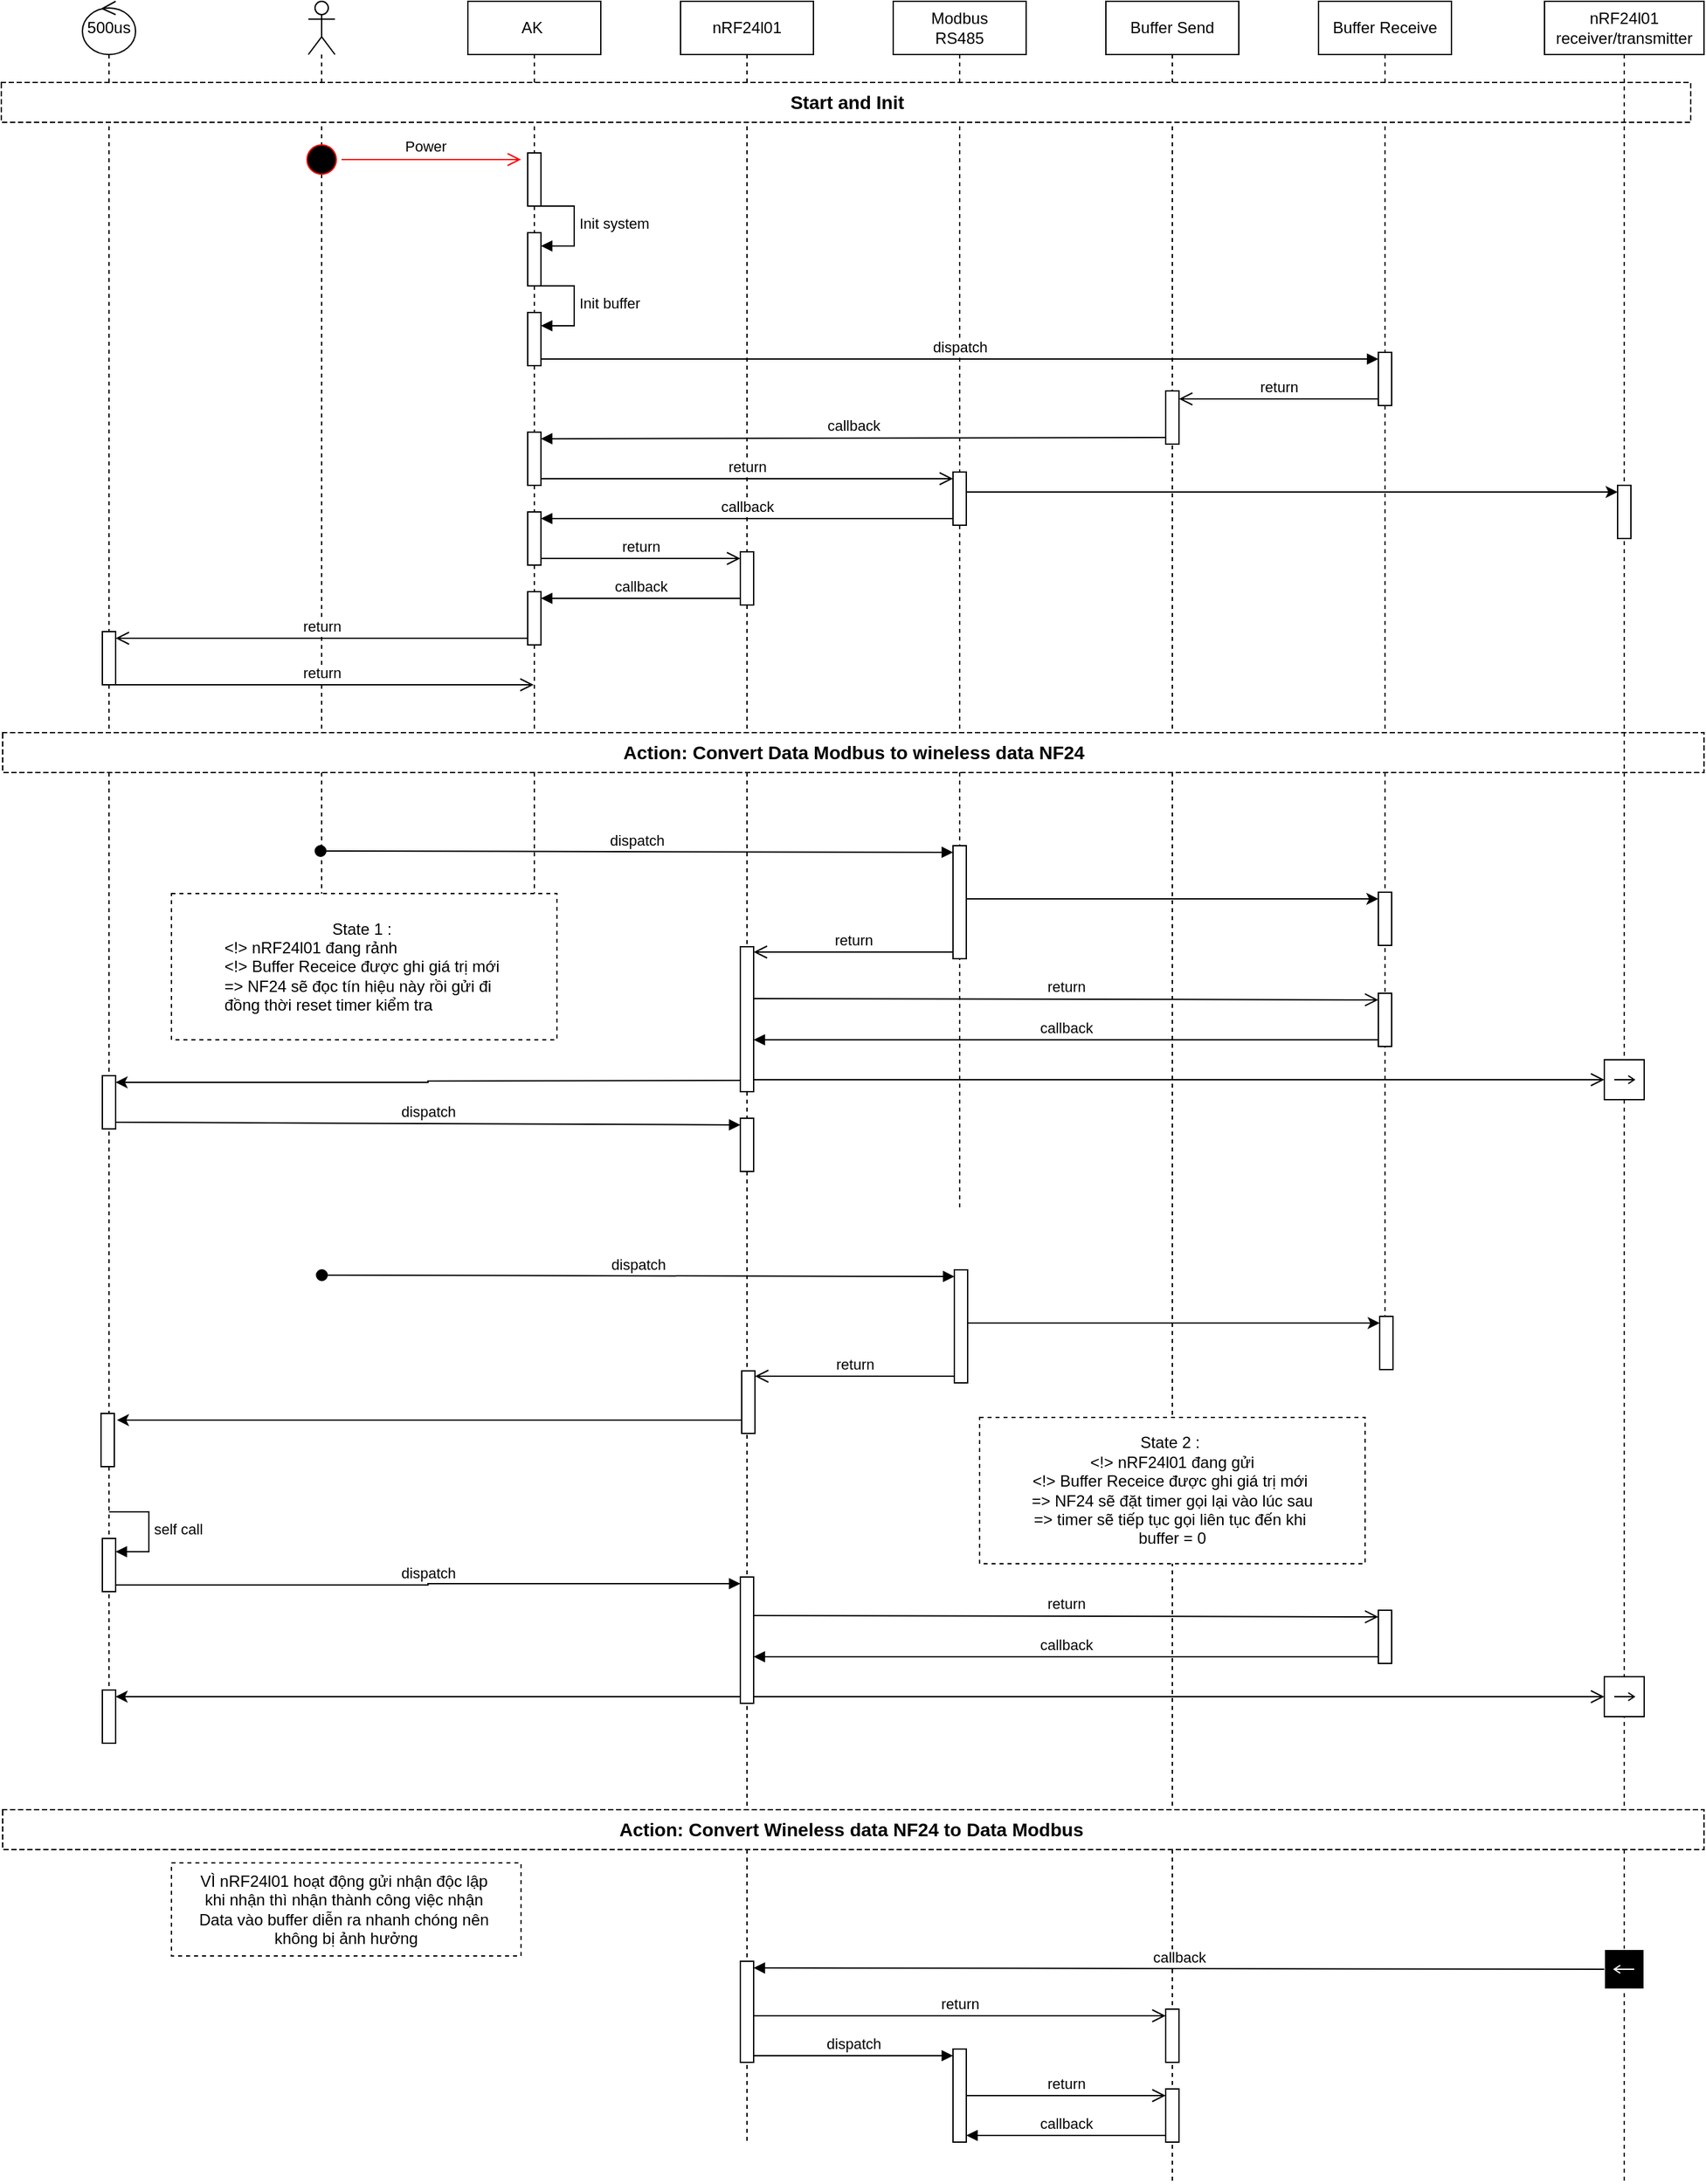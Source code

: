 <mxfile version="22.1.1" type="github">
  <diagram name="Page-1" id="DYYtnFRR0grW1tElKlKG">
    <mxGraphModel dx="1972" dy="461" grid="1" gridSize="10" guides="1" tooltips="1" connect="1" arrows="1" fold="1" page="1" pageScale="1" pageWidth="850" pageHeight="1100" math="0" shadow="0">
      <root>
        <mxCell id="0" />
        <mxCell id="1" parent="0" />
        <mxCell id="rnsgqjribxDUmOamCDuN-1" value="" style="shape=umlLifeline;perimeter=lifelinePerimeter;whiteSpace=wrap;html=1;container=1;dropTarget=0;collapsible=0;recursiveResize=0;outlineConnect=0;portConstraint=eastwest;newEdgeStyle={&quot;curved&quot;:0,&quot;rounded&quot;:0};participant=umlActor;" vertex="1" parent="1">
          <mxGeometry x="30" y="40" width="20" height="780" as="geometry" />
        </mxCell>
        <mxCell id="rnsgqjribxDUmOamCDuN-2" value="AK&amp;nbsp;" style="shape=umlLifeline;perimeter=lifelinePerimeter;whiteSpace=wrap;html=1;container=1;dropTarget=0;collapsible=0;recursiveResize=0;outlineConnect=0;portConstraint=eastwest;newEdgeStyle={&quot;curved&quot;:0,&quot;rounded&quot;:0};" vertex="1" parent="1">
          <mxGeometry x="150" y="40" width="100" height="720" as="geometry" />
        </mxCell>
        <mxCell id="rnsgqjribxDUmOamCDuN-8" value="" style="html=1;points=[[0,0,0,0,5],[0,1,0,0,-5],[1,0,0,0,5],[1,1,0,0,-5]];perimeter=orthogonalPerimeter;outlineConnect=0;targetShapes=umlLifeline;portConstraint=eastwest;newEdgeStyle={&quot;curved&quot;:0,&quot;rounded&quot;:0};" vertex="1" parent="rnsgqjribxDUmOamCDuN-2">
          <mxGeometry x="45" y="114" width="10" height="40" as="geometry" />
        </mxCell>
        <mxCell id="rnsgqjribxDUmOamCDuN-14" value="" style="html=1;points=[[0,0,0,0,5],[0,1,0,0,-5],[1,0,0,0,5],[1,1,0,0,-5]];perimeter=orthogonalPerimeter;outlineConnect=0;targetShapes=umlLifeline;portConstraint=eastwest;newEdgeStyle={&quot;curved&quot;:0,&quot;rounded&quot;:0};" vertex="1" parent="rnsgqjribxDUmOamCDuN-2">
          <mxGeometry x="45" y="174" width="10" height="40" as="geometry" />
        </mxCell>
        <mxCell id="rnsgqjribxDUmOamCDuN-15" value="Init system" style="html=1;align=left;spacingLeft=2;endArrow=block;rounded=0;edgeStyle=orthogonalEdgeStyle;curved=0;rounded=0;" edge="1" target="rnsgqjribxDUmOamCDuN-14" parent="rnsgqjribxDUmOamCDuN-2">
          <mxGeometry relative="1" as="geometry">
            <mxPoint x="50" y="154" as="sourcePoint" />
            <Array as="points">
              <mxPoint x="80" y="184" />
            </Array>
          </mxGeometry>
        </mxCell>
        <mxCell id="rnsgqjribxDUmOamCDuN-19" value="" style="html=1;points=[[0,0,0,0,5],[0,1,0,0,-5],[1,0,0,0,5],[1,1,0,0,-5]];perimeter=orthogonalPerimeter;outlineConnect=0;targetShapes=umlLifeline;portConstraint=eastwest;newEdgeStyle={&quot;curved&quot;:0,&quot;rounded&quot;:0};" vertex="1" parent="rnsgqjribxDUmOamCDuN-2">
          <mxGeometry x="45" y="234" width="10" height="40" as="geometry" />
        </mxCell>
        <mxCell id="rnsgqjribxDUmOamCDuN-20" value="Init buffer" style="html=1;align=left;spacingLeft=2;endArrow=block;rounded=0;edgeStyle=orthogonalEdgeStyle;curved=0;rounded=0;" edge="1" parent="rnsgqjribxDUmOamCDuN-2" target="rnsgqjribxDUmOamCDuN-19">
          <mxGeometry relative="1" as="geometry">
            <mxPoint x="50" y="214" as="sourcePoint" />
            <Array as="points">
              <mxPoint x="80" y="244" />
            </Array>
          </mxGeometry>
        </mxCell>
        <mxCell id="rnsgqjribxDUmOamCDuN-25" value="" style="html=1;points=[[0,0,0,0,5],[0,1,0,0,-5],[1,0,0,0,5],[1,1,0,0,-5]];perimeter=orthogonalPerimeter;outlineConnect=0;targetShapes=umlLifeline;portConstraint=eastwest;newEdgeStyle={&quot;curved&quot;:0,&quot;rounded&quot;:0};" vertex="1" parent="rnsgqjribxDUmOamCDuN-2">
          <mxGeometry x="45" y="324" width="10" height="40" as="geometry" />
        </mxCell>
        <mxCell id="rnsgqjribxDUmOamCDuN-3" value="500us" style="shape=umlLifeline;perimeter=lifelinePerimeter;whiteSpace=wrap;html=1;container=1;dropTarget=0;collapsible=0;recursiveResize=0;outlineConnect=0;portConstraint=eastwest;newEdgeStyle={&quot;curved&quot;:0,&quot;rounded&quot;:0};participant=umlControl;" vertex="1" parent="1">
          <mxGeometry x="-140" y="40" width="40" height="1270" as="geometry" />
        </mxCell>
        <mxCell id="rnsgqjribxDUmOamCDuN-78" value="" style="html=1;points=[[0,0,0,0,5],[0,1,0,0,-5],[1,0,0,0,5],[1,1,0,0,-5]];perimeter=orthogonalPerimeter;outlineConnect=0;targetShapes=umlLifeline;portConstraint=eastwest;newEdgeStyle={&quot;curved&quot;:0,&quot;rounded&quot;:0};" vertex="1" parent="rnsgqjribxDUmOamCDuN-3">
          <mxGeometry x="15" y="808" width="10" height="40" as="geometry" />
        </mxCell>
        <mxCell id="rnsgqjribxDUmOamCDuN-4" value="nRF24l01" style="shape=umlLifeline;perimeter=lifelinePerimeter;whiteSpace=wrap;html=1;container=1;dropTarget=0;collapsible=0;recursiveResize=0;outlineConnect=0;portConstraint=eastwest;newEdgeStyle={&quot;curved&quot;:0,&quot;rounded&quot;:0};" vertex="1" parent="1">
          <mxGeometry x="310" y="40" width="100" height="1610" as="geometry" />
        </mxCell>
        <mxCell id="rnsgqjribxDUmOamCDuN-77" value="" style="edgeStyle=orthogonalEdgeStyle;rounded=0;orthogonalLoop=1;jettySize=auto;html=1;curved=0;entryX=1;entryY=0;entryDx=0;entryDy=5;entryPerimeter=0;" edge="1" parent="rnsgqjribxDUmOamCDuN-4" target="rnsgqjribxDUmOamCDuN-78">
          <mxGeometry relative="1" as="geometry">
            <mxPoint x="45" y="811.5" as="sourcePoint" />
            <mxPoint x="-400" y="820" as="targetPoint" />
          </mxGeometry>
        </mxCell>
        <mxCell id="rnsgqjribxDUmOamCDuN-64" value="" style="html=1;points=[[0,0,0,0,5],[0,1,0,0,-5],[1,0,0,0,5],[1,1,0,0,-5]];perimeter=orthogonalPerimeter;outlineConnect=0;targetShapes=umlLifeline;portConstraint=eastwest;newEdgeStyle={&quot;curved&quot;:0,&quot;rounded&quot;:0};" vertex="1" parent="rnsgqjribxDUmOamCDuN-4">
          <mxGeometry x="45" y="711" width="10" height="109" as="geometry" />
        </mxCell>
        <mxCell id="rnsgqjribxDUmOamCDuN-97" value="" style="html=1;points=[[0,0,0,0,5],[0,1,0,0,-5],[1,0,0,0,5],[1,1,0,0,-5]];perimeter=orthogonalPerimeter;outlineConnect=0;targetShapes=umlLifeline;portConstraint=eastwest;newEdgeStyle={&quot;curved&quot;:0,&quot;rounded&quot;:0};" vertex="1" parent="rnsgqjribxDUmOamCDuN-4">
          <mxGeometry x="45" y="1185" width="10" height="95" as="geometry" />
        </mxCell>
        <mxCell id="rnsgqjribxDUmOamCDuN-108" value="" style="html=1;points=[[0,0,0,0,5],[0,1,0,0,-5],[1,0,0,0,5],[1,1,0,0,-5]];perimeter=orthogonalPerimeter;outlineConnect=0;targetShapes=umlLifeline;portConstraint=eastwest;newEdgeStyle={&quot;curved&quot;:0,&quot;rounded&quot;:0};" vertex="1" parent="rnsgqjribxDUmOamCDuN-4">
          <mxGeometry x="45" y="840" width="10" height="40" as="geometry" />
        </mxCell>
        <mxCell id="rnsgqjribxDUmOamCDuN-5" value="Modbus&lt;br&gt;RS485" style="shape=umlLifeline;perimeter=lifelinePerimeter;whiteSpace=wrap;html=1;container=1;dropTarget=0;collapsible=0;recursiveResize=0;outlineConnect=0;portConstraint=eastwest;newEdgeStyle={&quot;curved&quot;:0,&quot;rounded&quot;:0};" vertex="1" parent="1">
          <mxGeometry x="470" y="40" width="100" height="910" as="geometry" />
        </mxCell>
        <mxCell id="rnsgqjribxDUmOamCDuN-43" value="" style="html=1;points=[[0,0,0,0,5],[0,1,0,0,-5],[1,0,0,0,5],[1,1,0,0,-5]];perimeter=orthogonalPerimeter;outlineConnect=0;targetShapes=umlLifeline;portConstraint=eastwest;newEdgeStyle={&quot;curved&quot;:0,&quot;rounded&quot;:0};" vertex="1" parent="rnsgqjribxDUmOamCDuN-5">
          <mxGeometry x="45" y="635" width="10" height="85" as="geometry" />
        </mxCell>
        <mxCell id="rnsgqjribxDUmOamCDuN-6" value="Buffer Send" style="shape=umlLifeline;perimeter=lifelinePerimeter;whiteSpace=wrap;html=1;container=1;dropTarget=0;collapsible=0;recursiveResize=0;outlineConnect=0;portConstraint=eastwest;newEdgeStyle={&quot;curved&quot;:0,&quot;rounded&quot;:0};" vertex="1" parent="1">
          <mxGeometry x="630" y="40" width="100" height="1640" as="geometry" />
        </mxCell>
        <mxCell id="rnsgqjribxDUmOamCDuN-120" value="" style="html=1;points=[[0,0,0,0,5],[0,1,0,0,-5],[1,0,0,0,5],[1,1,0,0,-5]];perimeter=orthogonalPerimeter;outlineConnect=0;targetShapes=umlLifeline;portConstraint=eastwest;newEdgeStyle={&quot;curved&quot;:0,&quot;rounded&quot;:0};" vertex="1" parent="rnsgqjribxDUmOamCDuN-6">
          <mxGeometry x="45" y="1510" width="10" height="40" as="geometry" />
        </mxCell>
        <mxCell id="rnsgqjribxDUmOamCDuN-124" value="" style="html=1;points=[[0,0,0,0,5],[0,1,0,0,-5],[1,0,0,0,5],[1,1,0,0,-5]];perimeter=orthogonalPerimeter;outlineConnect=0;targetShapes=umlLifeline;portConstraint=eastwest;newEdgeStyle={&quot;curved&quot;:0,&quot;rounded&quot;:0};" vertex="1" parent="rnsgqjribxDUmOamCDuN-6">
          <mxGeometry x="45" y="1570" width="10" height="40" as="geometry" />
        </mxCell>
        <mxCell id="rnsgqjribxDUmOamCDuN-7" value="Buffer Receive" style="shape=umlLifeline;perimeter=lifelinePerimeter;whiteSpace=wrap;html=1;container=1;dropTarget=0;collapsible=0;recursiveResize=0;outlineConnect=0;portConstraint=eastwest;newEdgeStyle={&quot;curved&quot;:0,&quot;rounded&quot;:0};" vertex="1" parent="1">
          <mxGeometry x="790" y="40" width="100" height="1030" as="geometry" />
        </mxCell>
        <mxCell id="rnsgqjribxDUmOamCDuN-21" value="" style="html=1;points=[[0,0,0,0,5],[0,1,0,0,-5],[1,0,0,0,5],[1,1,0,0,-5]];perimeter=orthogonalPerimeter;outlineConnect=0;targetShapes=umlLifeline;portConstraint=eastwest;newEdgeStyle={&quot;curved&quot;:0,&quot;rounded&quot;:0};" vertex="1" parent="rnsgqjribxDUmOamCDuN-7">
          <mxGeometry x="45" y="264" width="10" height="40" as="geometry" />
        </mxCell>
        <mxCell id="rnsgqjribxDUmOamCDuN-67" value="" style="html=1;points=[[0,0,0,0,5],[0,1,0,0,-5],[1,0,0,0,5],[1,1,0,0,-5]];perimeter=orthogonalPerimeter;outlineConnect=0;targetShapes=umlLifeline;portConstraint=eastwest;newEdgeStyle={&quot;curved&quot;:0,&quot;rounded&quot;:0};" vertex="1" parent="rnsgqjribxDUmOamCDuN-7">
          <mxGeometry x="45" y="746" width="10" height="40" as="geometry" />
        </mxCell>
        <mxCell id="rnsgqjribxDUmOamCDuN-16" value="" style="ellipse;html=1;shape=startState;fillColor=#000000;strokeColor=#ff0000;" vertex="1" parent="1">
          <mxGeometry x="25" y="144" width="30" height="30" as="geometry" />
        </mxCell>
        <mxCell id="rnsgqjribxDUmOamCDuN-17" value="" style="edgeStyle=orthogonalEdgeStyle;html=1;verticalAlign=bottom;endArrow=open;endSize=8;strokeColor=#ff0000;rounded=0;" edge="1" source="rnsgqjribxDUmOamCDuN-16" parent="1">
          <mxGeometry relative="1" as="geometry">
            <mxPoint x="190" y="159" as="targetPoint" />
          </mxGeometry>
        </mxCell>
        <mxCell id="rnsgqjribxDUmOamCDuN-18" value="Power" style="edgeLabel;html=1;align=center;verticalAlign=middle;resizable=0;points=[];" vertex="1" connectable="0" parent="rnsgqjribxDUmOamCDuN-17">
          <mxGeometry x="-0.365" y="-3" relative="1" as="geometry">
            <mxPoint x="20" y="-13" as="offset" />
          </mxGeometry>
        </mxCell>
        <mxCell id="rnsgqjribxDUmOamCDuN-22" value="dispatch" style="html=1;verticalAlign=bottom;endArrow=block;curved=0;rounded=0;entryX=0;entryY=0;entryDx=0;entryDy=5;exitX=1;exitY=1;exitDx=0;exitDy=-5;exitPerimeter=0;" edge="1" target="rnsgqjribxDUmOamCDuN-21" parent="1" source="rnsgqjribxDUmOamCDuN-19">
          <mxGeometry relative="1" as="geometry">
            <mxPoint x="766" y="309" as="sourcePoint" />
          </mxGeometry>
        </mxCell>
        <mxCell id="rnsgqjribxDUmOamCDuN-23" value="return" style="html=1;verticalAlign=bottom;endArrow=open;endSize=8;curved=0;rounded=0;exitX=0;exitY=1;exitDx=0;exitDy=-5;" edge="1" source="rnsgqjribxDUmOamCDuN-21" parent="1" target="rnsgqjribxDUmOamCDuN-24">
          <mxGeometry relative="1" as="geometry">
            <mxPoint x="210" y="349" as="targetPoint" />
          </mxGeometry>
        </mxCell>
        <mxCell id="rnsgqjribxDUmOamCDuN-24" value="" style="html=1;points=[[0,0,0,0,5],[0,1,0,0,-5],[1,0,0,0,5],[1,1,0,0,-5]];perimeter=orthogonalPerimeter;outlineConnect=0;targetShapes=umlLifeline;portConstraint=eastwest;newEdgeStyle={&quot;curved&quot;:0,&quot;rounded&quot;:0};" vertex="1" parent="1">
          <mxGeometry x="675" y="333" width="10" height="40" as="geometry" />
        </mxCell>
        <mxCell id="rnsgqjribxDUmOamCDuN-26" value="callback" style="html=1;verticalAlign=bottom;endArrow=block;curved=0;rounded=0;entryX=1;entryY=0;entryDx=0;entryDy=5;exitX=0;exitY=1;exitDx=0;exitDy=-5;exitPerimeter=0;" edge="1" target="rnsgqjribxDUmOamCDuN-25" parent="1" source="rnsgqjribxDUmOamCDuN-24">
          <mxGeometry relative="1" as="geometry">
            <mxPoint x="275" y="359" as="sourcePoint" />
          </mxGeometry>
        </mxCell>
        <mxCell id="rnsgqjribxDUmOamCDuN-73" value="" style="edgeStyle=orthogonalEdgeStyle;rounded=0;orthogonalLoop=1;jettySize=auto;html=1;curved=0;entryX=0;entryY=0;entryDx=0;entryDy=5;entryPerimeter=0;" edge="1" parent="1" source="rnsgqjribxDUmOamCDuN-28" target="rnsgqjribxDUmOamCDuN-74">
          <mxGeometry relative="1" as="geometry">
            <mxPoint x="1010" y="414" as="targetPoint" />
            <Array as="points">
              <mxPoint x="650" y="409" />
              <mxPoint x="650" y="409" />
            </Array>
          </mxGeometry>
        </mxCell>
        <mxCell id="rnsgqjribxDUmOamCDuN-28" value="" style="html=1;points=[[0,0,0,0,5],[0,1,0,0,-5],[1,0,0,0,5],[1,1,0,0,-5]];perimeter=orthogonalPerimeter;outlineConnect=0;targetShapes=umlLifeline;portConstraint=eastwest;newEdgeStyle={&quot;curved&quot;:0,&quot;rounded&quot;:0};" vertex="1" parent="1">
          <mxGeometry x="515" y="394" width="10" height="40" as="geometry" />
        </mxCell>
        <mxCell id="rnsgqjribxDUmOamCDuN-27" value="return" style="html=1;verticalAlign=bottom;endArrow=open;endSize=8;curved=0;rounded=0;exitX=1;exitY=1;exitDx=0;exitDy=-5;" edge="1" source="rnsgqjribxDUmOamCDuN-25" parent="1" target="rnsgqjribxDUmOamCDuN-28">
          <mxGeometry relative="1" as="geometry">
            <mxPoint x="580" y="404" as="targetPoint" />
          </mxGeometry>
        </mxCell>
        <mxCell id="rnsgqjribxDUmOamCDuN-29" value="" style="html=1;points=[[0,0,0,0,5],[0,1,0,0,-5],[1,0,0,0,5],[1,1,0,0,-5]];perimeter=orthogonalPerimeter;outlineConnect=0;targetShapes=umlLifeline;portConstraint=eastwest;newEdgeStyle={&quot;curved&quot;:0,&quot;rounded&quot;:0};" vertex="1" parent="1">
          <mxGeometry x="195" y="424" width="10" height="40" as="geometry" />
        </mxCell>
        <mxCell id="rnsgqjribxDUmOamCDuN-30" value="callback" style="html=1;verticalAlign=bottom;endArrow=block;curved=0;rounded=0;entryX=1;entryY=0;entryDx=0;entryDy=5;exitX=0;exitY=1;exitDx=0;exitDy=-5;exitPerimeter=0;" edge="1" parent="1" target="rnsgqjribxDUmOamCDuN-29" source="rnsgqjribxDUmOamCDuN-28">
          <mxGeometry relative="1" as="geometry">
            <mxPoint x="675" y="428" as="sourcePoint" />
          </mxGeometry>
        </mxCell>
        <mxCell id="rnsgqjribxDUmOamCDuN-31" value="" style="html=1;points=[[0,0,0,0,5],[0,1,0,0,-5],[1,0,0,0,5],[1,1,0,0,-5]];perimeter=orthogonalPerimeter;outlineConnect=0;targetShapes=umlLifeline;portConstraint=eastwest;newEdgeStyle={&quot;curved&quot;:0,&quot;rounded&quot;:0};" vertex="1" parent="1">
          <mxGeometry x="355" y="454" width="10" height="40" as="geometry" />
        </mxCell>
        <mxCell id="rnsgqjribxDUmOamCDuN-32" value="return" style="html=1;verticalAlign=bottom;endArrow=open;endSize=8;curved=0;rounded=0;exitX=1;exitY=1;exitDx=0;exitDy=-5;" edge="1" parent="1" source="rnsgqjribxDUmOamCDuN-29" target="rnsgqjribxDUmOamCDuN-31">
          <mxGeometry relative="1" as="geometry">
            <mxPoint x="580" y="464" as="targetPoint" />
          </mxGeometry>
        </mxCell>
        <mxCell id="rnsgqjribxDUmOamCDuN-33" value="" style="html=1;points=[[0,0,0,0,5],[0,1,0,0,-5],[1,0,0,0,5],[1,1,0,0,-5]];perimeter=orthogonalPerimeter;outlineConnect=0;targetShapes=umlLifeline;portConstraint=eastwest;newEdgeStyle={&quot;curved&quot;:0,&quot;rounded&quot;:0};" vertex="1" parent="1">
          <mxGeometry x="195" y="484" width="10" height="40" as="geometry" />
        </mxCell>
        <mxCell id="rnsgqjribxDUmOamCDuN-34" value="callback" style="html=1;verticalAlign=bottom;endArrow=block;curved=0;rounded=0;entryX=1;entryY=0;entryDx=0;entryDy=5;exitX=0;exitY=1;exitDx=0;exitDy=-5;exitPerimeter=0;" edge="1" parent="1" target="rnsgqjribxDUmOamCDuN-33" source="rnsgqjribxDUmOamCDuN-31">
          <mxGeometry relative="1" as="geometry">
            <mxPoint x="515" y="491" as="sourcePoint" />
          </mxGeometry>
        </mxCell>
        <mxCell id="rnsgqjribxDUmOamCDuN-35" value="" style="html=1;points=[[0,0,0,0,5],[0,1,0,0,-5],[1,0,0,0,5],[1,1,0,0,-5]];perimeter=orthogonalPerimeter;outlineConnect=0;targetShapes=umlLifeline;portConstraint=eastwest;newEdgeStyle={&quot;curved&quot;:0,&quot;rounded&quot;:0};" vertex="1" parent="1">
          <mxGeometry x="-125" y="514" width="10" height="40" as="geometry" />
        </mxCell>
        <mxCell id="rnsgqjribxDUmOamCDuN-36" value="return" style="html=1;verticalAlign=bottom;endArrow=open;endSize=8;curved=0;rounded=0;exitX=0;exitY=1;exitDx=0;exitDy=-5;exitPerimeter=0;" edge="1" parent="1" source="rnsgqjribxDUmOamCDuN-33" target="rnsgqjribxDUmOamCDuN-35">
          <mxGeometry relative="1" as="geometry">
            <mxPoint x="580" y="526" as="targetPoint" />
          </mxGeometry>
        </mxCell>
        <mxCell id="rnsgqjribxDUmOamCDuN-37" value="&lt;b&gt;Start and Init&lt;/b&gt;" style="shape=partialRectangle;html=1;top=1;align=center;dashed=1;fontSize=14;" vertex="1" parent="1">
          <mxGeometry x="-201" y="101" width="1271" height="30" as="geometry" />
        </mxCell>
        <mxCell id="rnsgqjribxDUmOamCDuN-38" value="&lt;b&gt;Action: Convert Data Modbus to wineless data NF24&lt;/b&gt;" style="shape=partialRectangle;html=1;top=1;align=center;dashed=1;fontSize=14;" vertex="1" parent="1">
          <mxGeometry x="-200" y="590" width="1280" height="30" as="geometry" />
        </mxCell>
        <mxCell id="rnsgqjribxDUmOamCDuN-39" value="return" style="html=1;verticalAlign=bottom;endArrow=open;endSize=8;curved=0;rounded=0;exitX=1;exitY=1;exitDx=0;exitDy=-5;" edge="1" parent="1">
          <mxGeometry relative="1" as="geometry">
            <mxPoint x="199.5" y="554" as="targetPoint" />
            <mxPoint x="-120" y="554" as="sourcePoint" />
          </mxGeometry>
        </mxCell>
        <mxCell id="rnsgqjribxDUmOamCDuN-44" value="dispatch" style="html=1;verticalAlign=bottom;startArrow=oval;endArrow=block;startSize=8;curved=0;rounded=0;entryX=0;entryY=0;entryDx=0;entryDy=5;" edge="1" target="rnsgqjribxDUmOamCDuN-43" parent="1">
          <mxGeometry relative="1" as="geometry">
            <mxPoint x="39.167" y="679" as="sourcePoint" />
          </mxGeometry>
        </mxCell>
        <mxCell id="rnsgqjribxDUmOamCDuN-50" value="" style="html=1;points=[[0,0,0,0,5],[0,1,0,0,-5],[1,0,0,0,5],[1,1,0,0,-5]];perimeter=orthogonalPerimeter;outlineConnect=0;targetShapes=umlLifeline;portConstraint=eastwest;newEdgeStyle={&quot;curved&quot;:0,&quot;rounded&quot;:0};" vertex="1" parent="1">
          <mxGeometry x="835" y="710" width="10" height="40" as="geometry" />
        </mxCell>
        <mxCell id="rnsgqjribxDUmOamCDuN-54" value="" style="edgeStyle=orthogonalEdgeStyle;rounded=0;orthogonalLoop=1;jettySize=auto;html=1;curved=0;entryX=0;entryY=0;entryDx=0;entryDy=5;entryPerimeter=0;" edge="1" parent="1" source="rnsgqjribxDUmOamCDuN-43" target="rnsgqjribxDUmOamCDuN-50">
          <mxGeometry relative="1" as="geometry">
            <mxPoint x="610" y="697.5" as="targetPoint" />
            <Array as="points">
              <mxPoint x="610" y="715" />
              <mxPoint x="610" y="715" />
            </Array>
          </mxGeometry>
        </mxCell>
        <mxCell id="rnsgqjribxDUmOamCDuN-65" value="return" style="html=1;verticalAlign=bottom;endArrow=open;endSize=8;curved=0;rounded=0;exitX=0;exitY=1;exitDx=0;exitDy=-5;exitPerimeter=0;" edge="1" parent="1" target="rnsgqjribxDUmOamCDuN-64" source="rnsgqjribxDUmOamCDuN-43">
          <mxGeometry relative="1" as="geometry">
            <mxPoint x="1060" y="760" as="targetPoint" />
            <mxPoint x="675" y="753" as="sourcePoint" />
          </mxGeometry>
        </mxCell>
        <mxCell id="rnsgqjribxDUmOamCDuN-68" value="return" style="html=1;verticalAlign=bottom;endArrow=open;endSize=8;curved=0;rounded=0;exitX=1;exitY=1;exitDx=0;exitDy=-5;exitPerimeter=0;entryX=0;entryY=0;entryDx=0;entryDy=5;entryPerimeter=0;" edge="1" parent="1" target="rnsgqjribxDUmOamCDuN-67">
          <mxGeometry relative="1" as="geometry">
            <mxPoint x="835" y="785" as="targetPoint" />
            <mxPoint x="365" y="790" as="sourcePoint" />
          </mxGeometry>
        </mxCell>
        <mxCell id="rnsgqjribxDUmOamCDuN-70" value="State 1 :&amp;nbsp; &lt;br&gt;&lt;div style=&quot;text-align: left;&quot;&gt;&lt;span style=&quot;background-color: initial;&quot;&gt;&amp;lt;!&amp;gt; nRF24l01 đang rảnh&lt;/span&gt;&lt;/div&gt;&lt;div style=&quot;text-align: left;&quot;&gt;&lt;span style=&quot;background-color: initial;&quot;&gt;&amp;lt;!&amp;gt; Buffer Receice được ghi giá trị mới&amp;nbsp;&lt;/span&gt;&lt;/div&gt;&lt;div style=&quot;text-align: left;&quot;&gt;&lt;span style=&quot;background-color: initial;&quot;&gt;=&amp;gt; NF24 sẽ đọc tín hiệu này rồi gửi đi&lt;/span&gt;&lt;/div&gt;&lt;div style=&quot;text-align: left;&quot;&gt;&lt;span style=&quot;background-color: initial;&quot;&gt;đồng thời reset timer kiểm tra&lt;/span&gt;&lt;/div&gt;" style="fontStyle=0;dashed=1;html=1;whiteSpace=wrap;" vertex="1" parent="1">
          <mxGeometry x="-73" y="711" width="290" height="110" as="geometry" />
        </mxCell>
        <mxCell id="rnsgqjribxDUmOamCDuN-69" value="callback" style="html=1;verticalAlign=bottom;endArrow=block;curved=0;rounded=0;exitX=0;exitY=1;exitDx=0;exitDy=-5;exitPerimeter=0;" edge="1" parent="1" source="rnsgqjribxDUmOamCDuN-67" target="rnsgqjribxDUmOamCDuN-64">
          <mxGeometry relative="1" as="geometry">
            <mxPoint x="995" y="814" as="sourcePoint" />
            <mxPoint x="540" y="815" as="targetPoint" />
          </mxGeometry>
        </mxCell>
        <mxCell id="rnsgqjribxDUmOamCDuN-71" value="nRF24l01&lt;br&gt;receiver/transmitter" style="shape=umlLifeline;perimeter=lifelinePerimeter;whiteSpace=wrap;html=1;container=1;dropTarget=0;collapsible=0;recursiveResize=0;outlineConnect=0;portConstraint=eastwest;newEdgeStyle={&quot;curved&quot;:0,&quot;rounded&quot;:0};" vertex="1" parent="1">
          <mxGeometry x="960" y="40" width="120" height="1640" as="geometry" />
        </mxCell>
        <mxCell id="rnsgqjribxDUmOamCDuN-74" value="" style="html=1;points=[[0,0,0,0,5],[0,1,0,0,-5],[1,0,0,0,5],[1,1,0,0,-5]];perimeter=orthogonalPerimeter;outlineConnect=0;targetShapes=umlLifeline;portConstraint=eastwest;newEdgeStyle={&quot;curved&quot;:0,&quot;rounded&quot;:0};" vertex="1" parent="rnsgqjribxDUmOamCDuN-71">
          <mxGeometry x="55" y="364" width="10" height="40" as="geometry" />
        </mxCell>
        <mxCell id="rnsgqjribxDUmOamCDuN-81" value="" style="html=1;points=[[0,0,0,0,5],[0,1,0,0,-5],[1,0,0,0,5],[1,1,0,0,-5]];perimeter=orthogonalPerimeter;outlineConnect=0;targetShapes=umlLifeline;portConstraint=eastwest;newEdgeStyle={&quot;curved&quot;:0,&quot;rounded&quot;:0};" vertex="1" parent="1">
          <mxGeometry x="-126" y="1102" width="10" height="40" as="geometry" />
        </mxCell>
        <mxCell id="rnsgqjribxDUmOamCDuN-82" value="" style="edgeStyle=orthogonalEdgeStyle;rounded=0;orthogonalLoop=1;jettySize=auto;html=1;curved=0;entryX=1;entryY=0;entryDx=0;entryDy=5;entryPerimeter=0;" edge="1" parent="1">
          <mxGeometry relative="1" as="geometry">
            <mxPoint x="356" y="1108.5" as="sourcePoint" />
            <mxPoint x="-114" y="1107" as="targetPoint" />
            <Array as="points">
              <mxPoint x="360" y="1108" />
              <mxPoint x="360" y="1107" />
            </Array>
          </mxGeometry>
        </mxCell>
        <mxCell id="rnsgqjribxDUmOamCDuN-83" value="" style="html=1;points=[[0,0,0,0,5],[0,1,0,0,-5],[1,0,0,0,5],[1,1,0,0,-5]];perimeter=orthogonalPerimeter;outlineConnect=0;targetShapes=umlLifeline;portConstraint=eastwest;newEdgeStyle={&quot;curved&quot;:0,&quot;rounded&quot;:0};" vertex="1" parent="1">
          <mxGeometry x="356" y="1070" width="10" height="47" as="geometry" />
        </mxCell>
        <mxCell id="rnsgqjribxDUmOamCDuN-84" value="" style="html=1;points=[[0,0,0,0,5],[0,1,0,0,-5],[1,0,0,0,5],[1,1,0,0,-5]];perimeter=orthogonalPerimeter;outlineConnect=0;targetShapes=umlLifeline;portConstraint=eastwest;newEdgeStyle={&quot;curved&quot;:0,&quot;rounded&quot;:0};" vertex="1" parent="1">
          <mxGeometry x="516" y="994" width="10" height="85" as="geometry" />
        </mxCell>
        <mxCell id="rnsgqjribxDUmOamCDuN-86" value="dispatch" style="html=1;verticalAlign=bottom;startArrow=oval;endArrow=block;startSize=8;curved=0;rounded=0;entryX=0;entryY=0;entryDx=0;entryDy=5;" edge="1" parent="1" target="rnsgqjribxDUmOamCDuN-84">
          <mxGeometry relative="1" as="geometry">
            <mxPoint x="40.167" y="998" as="sourcePoint" />
          </mxGeometry>
        </mxCell>
        <mxCell id="rnsgqjribxDUmOamCDuN-87" value="" style="html=1;points=[[0,0,0,0,5],[0,1,0,0,-5],[1,0,0,0,5],[1,1,0,0,-5]];perimeter=orthogonalPerimeter;outlineConnect=0;targetShapes=umlLifeline;portConstraint=eastwest;newEdgeStyle={&quot;curved&quot;:0,&quot;rounded&quot;:0};" vertex="1" parent="1">
          <mxGeometry x="836" y="1029" width="10" height="40" as="geometry" />
        </mxCell>
        <mxCell id="rnsgqjribxDUmOamCDuN-88" value="" style="edgeStyle=orthogonalEdgeStyle;rounded=0;orthogonalLoop=1;jettySize=auto;html=1;curved=0;entryX=0;entryY=0;entryDx=0;entryDy=5;entryPerimeter=0;" edge="1" parent="1" source="rnsgqjribxDUmOamCDuN-84" target="rnsgqjribxDUmOamCDuN-87">
          <mxGeometry relative="1" as="geometry">
            <mxPoint x="611" y="1016.5" as="targetPoint" />
            <Array as="points">
              <mxPoint x="611" y="1034" />
              <mxPoint x="611" y="1034" />
            </Array>
          </mxGeometry>
        </mxCell>
        <mxCell id="rnsgqjribxDUmOamCDuN-89" value="return" style="html=1;verticalAlign=bottom;endArrow=open;endSize=8;curved=0;rounded=0;exitX=0;exitY=1;exitDx=0;exitDy=-5;exitPerimeter=0;" edge="1" parent="1" source="rnsgqjribxDUmOamCDuN-84" target="rnsgqjribxDUmOamCDuN-83">
          <mxGeometry relative="1" as="geometry">
            <mxPoint x="1061" y="1079" as="targetPoint" />
            <mxPoint x="676" y="1072" as="sourcePoint" />
          </mxGeometry>
        </mxCell>
        <mxCell id="rnsgqjribxDUmOamCDuN-91" value="State 2 :&amp;nbsp; &lt;br&gt;&amp;lt;!&amp;gt; nRF24l01 đang gửi&lt;br&gt;&amp;lt;!&amp;gt; Buffer Receice được ghi giá trị mới&amp;nbsp;&lt;br&gt;=&amp;gt; NF24 sẽ đặt timer gọi lại vào lúc sau&lt;br&gt;=&amp;gt; timer sẽ tiếp tục gọi liên tục đến khi&amp;nbsp;&lt;br&gt;buffer = 0" style="fontStyle=0;dashed=1;html=1;whiteSpace=wrap;" vertex="1" parent="1">
          <mxGeometry x="535" y="1105" width="290" height="110" as="geometry" />
        </mxCell>
        <mxCell id="rnsgqjribxDUmOamCDuN-95" value="" style="html=1;points=[[0,0,0,0,5],[0,1,0,0,-5],[1,0,0,0,5],[1,1,0,0,-5]];perimeter=orthogonalPerimeter;outlineConnect=0;targetShapes=umlLifeline;portConstraint=eastwest;newEdgeStyle={&quot;curved&quot;:0,&quot;rounded&quot;:0};" vertex="1" parent="1">
          <mxGeometry x="-125" y="1196" width="10" height="40" as="geometry" />
        </mxCell>
        <mxCell id="rnsgqjribxDUmOamCDuN-96" value="self call" style="html=1;align=left;spacingLeft=2;endArrow=block;rounded=0;edgeStyle=orthogonalEdgeStyle;curved=0;rounded=0;" edge="1" target="rnsgqjribxDUmOamCDuN-95" parent="1">
          <mxGeometry relative="1" as="geometry">
            <mxPoint x="-120" y="1176" as="sourcePoint" />
            <Array as="points">
              <mxPoint x="-90" y="1206" />
            </Array>
          </mxGeometry>
        </mxCell>
        <mxCell id="rnsgqjribxDUmOamCDuN-98" value="dispatch" style="html=1;verticalAlign=bottom;startArrow=none;endArrow=block;startSize=8;rounded=0;entryX=0;entryY=0;entryDx=0;entryDy=5;startFill=0;exitX=1;exitY=1;exitDx=0;exitDy=-5;exitPerimeter=0;edgeStyle=orthogonalEdgeStyle;" edge="1" target="rnsgqjribxDUmOamCDuN-97" parent="1" source="rnsgqjribxDUmOamCDuN-95">
          <mxGeometry relative="1" as="geometry">
            <mxPoint x="285" y="1230" as="sourcePoint" />
          </mxGeometry>
        </mxCell>
        <mxCell id="rnsgqjribxDUmOamCDuN-99" value="" style="html=1;points=[[0,0,0,0,5],[0,1,0,0,-5],[1,0,0,0,5],[1,1,0,0,-5]];perimeter=orthogonalPerimeter;outlineConnect=0;targetShapes=umlLifeline;portConstraint=eastwest;newEdgeStyle={&quot;curved&quot;:0,&quot;rounded&quot;:0};" vertex="1" parent="1">
          <mxGeometry x="835" y="1250" width="10" height="40" as="geometry" />
        </mxCell>
        <mxCell id="rnsgqjribxDUmOamCDuN-100" value="return" style="html=1;verticalAlign=bottom;endArrow=open;endSize=8;curved=0;rounded=0;exitX=1;exitY=1;exitDx=0;exitDy=-5;exitPerimeter=0;entryX=0;entryY=0;entryDx=0;entryDy=5;entryPerimeter=0;" edge="1" parent="1" target="rnsgqjribxDUmOamCDuN-99">
          <mxGeometry relative="1" as="geometry">
            <mxPoint x="835" y="1249" as="targetPoint" />
            <mxPoint x="365" y="1254" as="sourcePoint" />
          </mxGeometry>
        </mxCell>
        <mxCell id="rnsgqjribxDUmOamCDuN-101" value="callback" style="html=1;verticalAlign=bottom;endArrow=block;curved=0;rounded=0;exitX=0;exitY=1;exitDx=0;exitDy=-5;exitPerimeter=0;" edge="1" parent="1" source="rnsgqjribxDUmOamCDuN-99">
          <mxGeometry relative="1" as="geometry">
            <mxPoint x="995" y="1278" as="sourcePoint" />
            <mxPoint x="365" y="1285" as="targetPoint" />
          </mxGeometry>
        </mxCell>
        <mxCell id="rnsgqjribxDUmOamCDuN-104" value="" style="html=1;points=[[0,0,0,0,5],[0,1,0,0,-5],[1,0,0,0,5],[1,1,0,0,-5]];perimeter=orthogonalPerimeter;outlineConnect=0;targetShapes=umlLifeline;portConstraint=eastwest;newEdgeStyle={&quot;curved&quot;:0,&quot;rounded&quot;:0};" vertex="1" parent="1">
          <mxGeometry x="-125" y="1310" width="10" height="40" as="geometry" />
        </mxCell>
        <mxCell id="rnsgqjribxDUmOamCDuN-105" value="" style="edgeStyle=orthogonalEdgeStyle;rounded=0;orthogonalLoop=1;jettySize=auto;html=1;curved=0;entryX=1;entryY=0;entryDx=0;entryDy=5;entryPerimeter=0;exitX=0;exitY=1;exitDx=0;exitDy=-5;exitPerimeter=0;" edge="1" parent="1" source="rnsgqjribxDUmOamCDuN-97" target="rnsgqjribxDUmOamCDuN-104">
          <mxGeometry relative="1" as="geometry">
            <mxPoint x="352" y="1316.5" as="sourcePoint" />
            <mxPoint x="-118" y="1315" as="targetPoint" />
            <Array as="points">
              <mxPoint x="355" y="1315" />
            </Array>
          </mxGeometry>
        </mxCell>
        <mxCell id="rnsgqjribxDUmOamCDuN-109" value="dispatch" style="html=1;verticalAlign=bottom;startArrow=none;endArrow=block;startSize=8;curved=0;rounded=0;entryX=0;entryY=0;entryDx=0;entryDy=5;startFill=0;exitX=1;exitY=1;exitDx=0;exitDy=-5;exitPerimeter=0;" edge="1" target="rnsgqjribxDUmOamCDuN-108" parent="1" source="rnsgqjribxDUmOamCDuN-78">
          <mxGeometry relative="1" as="geometry">
            <mxPoint x="130" y="875" as="sourcePoint" />
          </mxGeometry>
        </mxCell>
        <mxCell id="rnsgqjribxDUmOamCDuN-111" value="" style="html=1;verticalAlign=bottom;endArrow=open;endSize=8;rounded=0;exitX=1;exitY=1;exitDx=0;exitDy=-5;exitPerimeter=0;entryX=0;entryY=0.5;entryDx=0;entryDy=0;edgeStyle=orthogonalEdgeStyle;" edge="1" parent="1" target="rnsgqjribxDUmOamCDuN-110">
          <mxGeometry relative="1" as="geometry">
            <mxPoint x="1015" y="851" as="targetPoint" />
            <mxPoint x="365" y="850" as="sourcePoint" />
            <Array as="points">
              <mxPoint x="365" y="851" />
            </Array>
          </mxGeometry>
        </mxCell>
        <mxCell id="rnsgqjribxDUmOamCDuN-110" value="" style="shape=mxgraph.uml25.inputPin;html=1;points=[[0,0.5],[1,0.5]];flipH=1;" vertex="1" parent="1">
          <mxGeometry x="1005" y="836" width="30" height="30" as="geometry" />
        </mxCell>
        <mxCell id="rnsgqjribxDUmOamCDuN-112" value="" style="html=1;verticalAlign=bottom;endArrow=open;endSize=8;rounded=0;exitX=1;exitY=1;exitDx=0;exitDy=-5;exitPerimeter=0;entryX=0;entryY=0.5;entryDx=0;entryDy=0;edgeStyle=orthogonalEdgeStyle;" edge="1" parent="1" target="rnsgqjribxDUmOamCDuN-113">
          <mxGeometry relative="1" as="geometry">
            <mxPoint x="1015" y="1315" as="targetPoint" />
            <mxPoint x="365" y="1314" as="sourcePoint" />
            <Array as="points">
              <mxPoint x="365" y="1315" />
            </Array>
          </mxGeometry>
        </mxCell>
        <mxCell id="rnsgqjribxDUmOamCDuN-113" value="" style="shape=mxgraph.uml25.inputPin;html=1;points=[[0,0.5],[1,0.5]];flipH=1;" vertex="1" parent="1">
          <mxGeometry x="1005" y="1300" width="30" height="30" as="geometry" />
        </mxCell>
        <mxCell id="rnsgqjribxDUmOamCDuN-114" value="&lt;b&gt;Action: Convert Wineless data NF24 to&amp;nbsp;&lt;/b&gt;&lt;b style=&quot;border-color: var(--border-color);&quot;&gt;Data Modbus&amp;nbsp;&lt;/b&gt;" style="shape=partialRectangle;html=1;top=1;align=center;dashed=1;fontSize=14;" vertex="1" parent="1">
          <mxGeometry x="-200" y="1400" width="1280" height="30" as="geometry" />
        </mxCell>
        <mxCell id="rnsgqjribxDUmOamCDuN-115" value="VÌ nRF24l01 hoạt động gửi nhận độc lập&amp;nbsp;&lt;br&gt;khi nhận thì nhận thành công việc nhận&amp;nbsp;&lt;br&gt;Data vào buffer diễn ra nhanh chóng nên&amp;nbsp;&lt;br&gt;không bị ảnh hưởng" style="fontStyle=0;dashed=1;html=1;whiteSpace=wrap;" vertex="1" parent="1">
          <mxGeometry x="-73" y="1440" width="263" height="70" as="geometry" />
        </mxCell>
        <mxCell id="rnsgqjribxDUmOamCDuN-116" value="" style="shape=mxgraph.uml25.inputPin;html=1;points=[[0,0.5],[1,0.5]];strokeColor=#ffffff;fillColor=#000000;" vertex="1" parent="1">
          <mxGeometry x="1005" y="1505" width="30" height="30" as="geometry" />
        </mxCell>
        <mxCell id="rnsgqjribxDUmOamCDuN-117" value="" style="html=1;points=[[0,0,0,0,5],[0,1,0,0,-5],[1,0,0,0,5],[1,1,0,0,-5]];perimeter=orthogonalPerimeter;outlineConnect=0;targetShapes=umlLifeline;portConstraint=eastwest;newEdgeStyle={&quot;curved&quot;:0,&quot;rounded&quot;:0};" vertex="1" parent="1">
          <mxGeometry x="355" y="1514" width="10" height="76" as="geometry" />
        </mxCell>
        <mxCell id="rnsgqjribxDUmOamCDuN-118" value="callback" style="html=1;verticalAlign=bottom;endArrow=block;curved=0;rounded=0;entryX=1;entryY=0;entryDx=0;entryDy=5;exitX=0;exitY=0.5;exitDx=0;exitDy=0;" edge="1" target="rnsgqjribxDUmOamCDuN-117" parent="1" source="rnsgqjribxDUmOamCDuN-116">
          <mxGeometry relative="1" as="geometry">
            <mxPoint x="435" y="1519" as="sourcePoint" />
          </mxGeometry>
        </mxCell>
        <mxCell id="rnsgqjribxDUmOamCDuN-119" value="return" style="html=1;verticalAlign=bottom;endArrow=open;endSize=8;curved=0;rounded=0;entryX=0;entryY=0;entryDx=0;entryDy=5;entryPerimeter=0;" edge="1" source="rnsgqjribxDUmOamCDuN-117" parent="1" target="rnsgqjribxDUmOamCDuN-120">
          <mxGeometry relative="1" as="geometry">
            <mxPoint x="670" y="1555" as="targetPoint" />
          </mxGeometry>
        </mxCell>
        <mxCell id="rnsgqjribxDUmOamCDuN-121" value="" style="html=1;points=[[0,0,0,0,5],[0,1,0,0,-5],[1,0,0,0,5],[1,1,0,0,-5]];perimeter=orthogonalPerimeter;outlineConnect=0;targetShapes=umlLifeline;portConstraint=eastwest;newEdgeStyle={&quot;curved&quot;:0,&quot;rounded&quot;:0};" vertex="1" parent="1">
          <mxGeometry x="515" y="1580" width="10" height="70" as="geometry" />
        </mxCell>
        <mxCell id="rnsgqjribxDUmOamCDuN-122" value="dispatch" style="html=1;verticalAlign=bottom;endArrow=block;curved=0;rounded=0;entryX=0;entryY=0;entryDx=0;entryDy=5;exitX=1;exitY=1;exitDx=0;exitDy=-5;exitPerimeter=0;" edge="1" target="rnsgqjribxDUmOamCDuN-121" parent="1" source="rnsgqjribxDUmOamCDuN-117">
          <mxGeometry relative="1" as="geometry">
            <mxPoint x="445" y="1585" as="sourcePoint" />
          </mxGeometry>
        </mxCell>
        <mxCell id="rnsgqjribxDUmOamCDuN-125" value="return" style="html=1;verticalAlign=bottom;endArrow=open;endSize=8;curved=0;rounded=0;entryX=0;entryY=0;entryDx=0;entryDy=5;entryPerimeter=0;" edge="1" parent="1" target="rnsgqjribxDUmOamCDuN-124" source="rnsgqjribxDUmOamCDuN-121">
          <mxGeometry relative="1" as="geometry">
            <mxPoint x="675" y="1609" as="targetPoint" />
            <mxPoint x="205" y="1614" as="sourcePoint" />
          </mxGeometry>
        </mxCell>
        <mxCell id="rnsgqjribxDUmOamCDuN-126" value="callback" style="html=1;verticalAlign=bottom;endArrow=block;curved=0;rounded=0;exitX=0;exitY=1;exitDx=0;exitDy=-5;exitPerimeter=0;entryX=1;entryY=1;entryDx=0;entryDy=-5;entryPerimeter=0;" edge="1" parent="1" source="rnsgqjribxDUmOamCDuN-124" target="rnsgqjribxDUmOamCDuN-121">
          <mxGeometry relative="1" as="geometry">
            <mxPoint x="835" y="1638" as="sourcePoint" />
            <mxPoint x="520" y="1645" as="targetPoint" />
          </mxGeometry>
        </mxCell>
      </root>
    </mxGraphModel>
  </diagram>
</mxfile>
